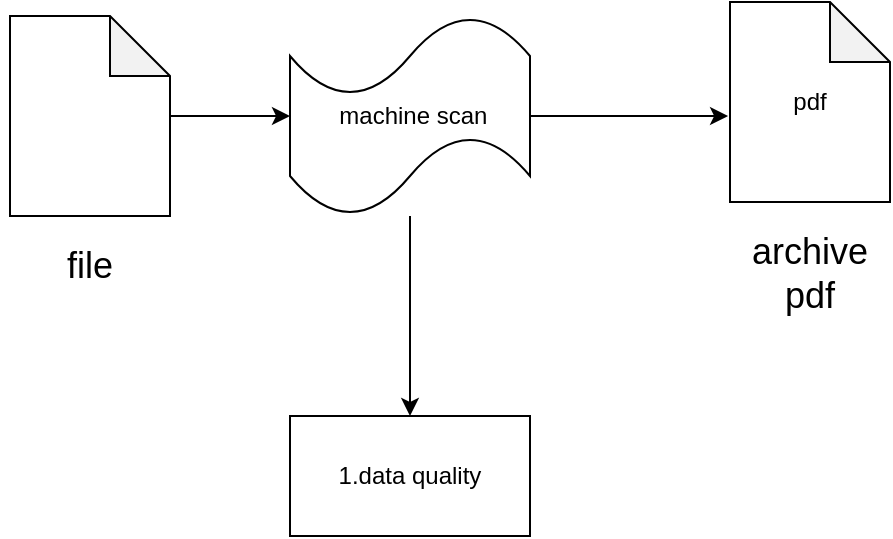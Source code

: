 <mxfile version="20.8.22" type="github">
  <diagram name="第 1 页" id="OC6zWv6rkQsIWijxGc4i">
    <mxGraphModel dx="880" dy="494" grid="1" gridSize="10" guides="1" tooltips="1" connect="1" arrows="1" fold="1" page="1" pageScale="1" pageWidth="827" pageHeight="1169" math="0" shadow="0">
      <root>
        <mxCell id="0" />
        <mxCell id="1" parent="0" />
        <mxCell id="ueY1F9eZoJBqvIHBOEkV-4" value="" style="edgeStyle=orthogonalEdgeStyle;rounded=0;orthogonalLoop=1;jettySize=auto;html=1;" edge="1" parent="1" source="ueY1F9eZoJBqvIHBOEkV-1" target="ueY1F9eZoJBqvIHBOEkV-3">
          <mxGeometry relative="1" as="geometry" />
        </mxCell>
        <mxCell id="ueY1F9eZoJBqvIHBOEkV-1" value="" style="shape=note;whiteSpace=wrap;html=1;backgroundOutline=1;darkOpacity=0.05;" vertex="1" parent="1">
          <mxGeometry x="160" y="30" width="80" height="100" as="geometry" />
        </mxCell>
        <mxCell id="ueY1F9eZoJBqvIHBOEkV-2" value="&lt;font style=&quot;font-size: 18px;&quot;&gt;file&lt;br&gt;&lt;/font&gt;" style="text;html=1;strokeColor=none;fillColor=none;align=center;verticalAlign=middle;whiteSpace=wrap;rounded=0;" vertex="1" parent="1">
          <mxGeometry x="155" y="140" width="90" height="30" as="geometry" />
        </mxCell>
        <mxCell id="ueY1F9eZoJBqvIHBOEkV-8" value="" style="edgeStyle=orthogonalEdgeStyle;rounded=0;orthogonalLoop=1;jettySize=auto;html=1;" edge="1" parent="1" source="ueY1F9eZoJBqvIHBOEkV-3" target="ueY1F9eZoJBqvIHBOEkV-7">
          <mxGeometry relative="1" as="geometry" />
        </mxCell>
        <mxCell id="ueY1F9eZoJBqvIHBOEkV-11" style="edgeStyle=orthogonalEdgeStyle;rounded=0;orthogonalLoop=1;jettySize=auto;html=1;exitX=1;exitY=0.5;exitDx=0;exitDy=0;exitPerimeter=0;entryX=-0.012;entryY=0.57;entryDx=0;entryDy=0;entryPerimeter=0;" edge="1" parent="1" source="ueY1F9eZoJBqvIHBOEkV-3" target="ueY1F9eZoJBqvIHBOEkV-9">
          <mxGeometry relative="1" as="geometry" />
        </mxCell>
        <mxCell id="ueY1F9eZoJBqvIHBOEkV-3" value="&amp;nbsp;machine scan" style="shape=tape;whiteSpace=wrap;html=1;" vertex="1" parent="1">
          <mxGeometry x="300" y="30" width="120" height="100" as="geometry" />
        </mxCell>
        <mxCell id="ueY1F9eZoJBqvIHBOEkV-7" value="1.data quality" style="whiteSpace=wrap;html=1;" vertex="1" parent="1">
          <mxGeometry x="300" y="230" width="120" height="60" as="geometry" />
        </mxCell>
        <mxCell id="ueY1F9eZoJBqvIHBOEkV-9" value="pdf" style="shape=note;whiteSpace=wrap;html=1;backgroundOutline=1;darkOpacity=0.05;" vertex="1" parent="1">
          <mxGeometry x="520" y="23" width="80" height="100" as="geometry" />
        </mxCell>
        <mxCell id="ueY1F9eZoJBqvIHBOEkV-10" value="&lt;font style=&quot;font-size: 18px;&quot;&gt;archive pdf&lt;br&gt;&lt;br&gt;&lt;/font&gt;" style="text;html=1;strokeColor=none;fillColor=none;align=center;verticalAlign=middle;whiteSpace=wrap;rounded=0;" vertex="1" parent="1">
          <mxGeometry x="520" y="140" width="80" height="60" as="geometry" />
        </mxCell>
      </root>
    </mxGraphModel>
  </diagram>
</mxfile>
